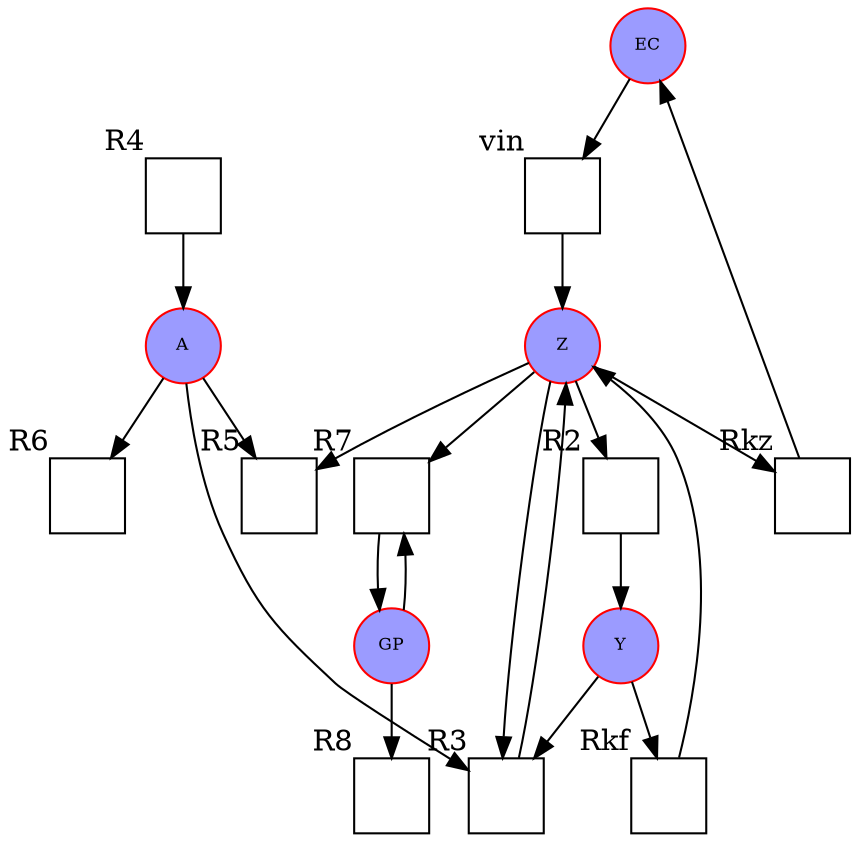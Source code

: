 strict digraph  {
"/extracellular/EC" [color=red, fillcolor="#0000ff64", fontsize=8, label=EC, shape=circle, style=filled, type=species];
"/cytosol/Z" [color=red, fillcolor="#0000ff64", fontsize=8, label=Z, shape=circle, style=filled, type=species];
"/cytosol/A" [color=red, fillcolor="#0000ff64", fontsize=8, label=A, shape=circle, style=filled, type=species];
"/intravesicular/Y" [color=red, fillcolor="#0000ff64", fontsize=8, label=Y, shape=circle, style=filled, type=species];
"/cytosol/GP" [color=red, fillcolor="#0000ff64", fontsize=8, label=GP, shape=circle, style=filled, type=species];
"/intravesicular/vin" [label="", shape=square, type=reaction, xlabel=vin];
"/intravesicular/R2" [label="", shape=square, type=reaction, xlabel=R2];
"/intravesicular/R3" [label="", shape=square, type=reaction, xlabel=R3];
"/intravesicular/Rkf" [label="", shape=square, type=reaction, xlabel=Rkf];
"/intravesicular/Rkz" [label="", shape=square, type=reaction, xlabel=Rkz];
"/intravesicular/R4" [label="", shape=square, type=reaction, xlabel=R4];
"/intravesicular/R5" [label="", shape=square, type=reaction, xlabel=R5];
"/intravesicular/R6" [label="", shape=square, type=reaction, xlabel=R6];
"/intravesicular/R7" [label="", shape=square, type=reaction, xlabel=R7];
"/intravesicular/R8" [label="", shape=square, type=reaction, xlabel=R8];
"/extracellular/EC" -> "/intravesicular/vin";
"/cytosol/Z" -> "/intravesicular/R2";
"/cytosol/Z" -> "/intravesicular/R3";
"/cytosol/Z" -> "/intravesicular/Rkz";
"/cytosol/Z" -> "/intravesicular/R5";
"/cytosol/Z" -> "/intravesicular/R7";
"/cytosol/A" -> "/intravesicular/R3";
"/cytosol/A" -> "/intravesicular/R5";
"/cytosol/A" -> "/intravesicular/R6";
"/intravesicular/Y" -> "/intravesicular/R3";
"/intravesicular/Y" -> "/intravesicular/Rkf";
"/cytosol/GP" -> "/intravesicular/R7";
"/cytosol/GP" -> "/intravesicular/R8";
"/intravesicular/vin" -> "/cytosol/Z";
"/intravesicular/R2" -> "/intravesicular/Y";
"/intravesicular/R3" -> "/cytosol/Z";
"/intravesicular/Rkf" -> "/cytosol/Z";
"/intravesicular/Rkz" -> "/extracellular/EC";
"/intravesicular/R4" -> "/cytosol/A";
"/intravesicular/R7" -> "/cytosol/GP";
}
